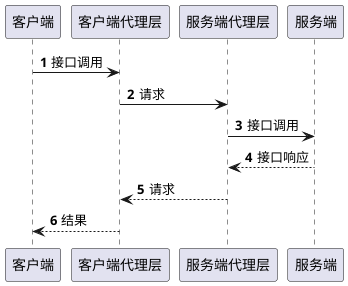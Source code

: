 @startuml
'https://plantuml.com/sequence-diagram

autonumber

客户端 -> 客户端代理层: 接口调用
客户端代理层 -> 服务端代理层: 请求
服务端代理层 -> 服务端: 接口调用

服务端 --> 服务端代理层: 接口响应
服务端代理层 --> 客户端代理层: 请求
客户端代理层 --> 客户端: 结果
@enduml